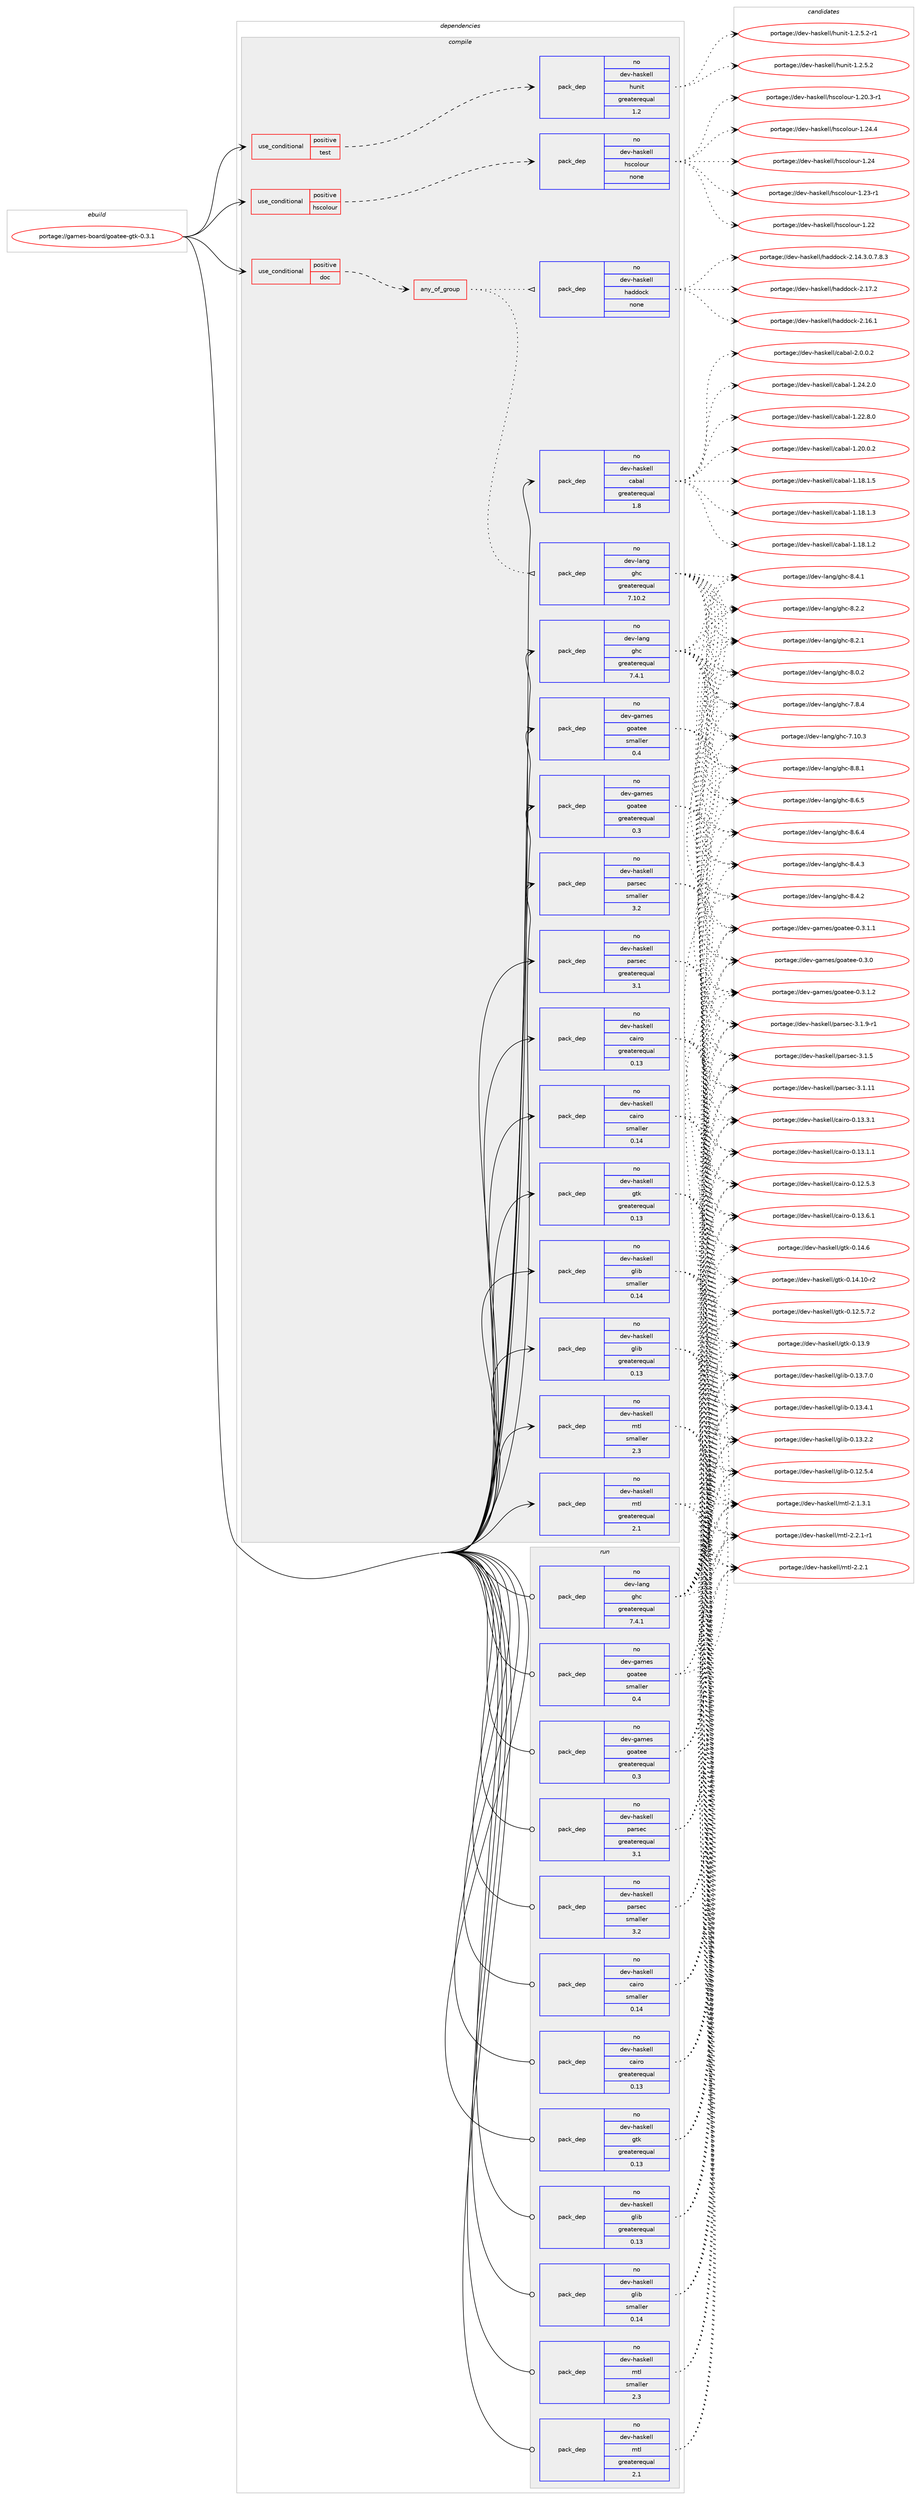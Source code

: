 digraph prolog {

# *************
# Graph options
# *************

newrank=true;
concentrate=true;
compound=true;
graph [rankdir=LR,fontname=Helvetica,fontsize=10,ranksep=1.5];#, ranksep=2.5, nodesep=0.2];
edge  [arrowhead=vee];
node  [fontname=Helvetica,fontsize=10];

# **********
# The ebuild
# **********

subgraph cluster_leftcol {
color=gray;
label=<<i>ebuild</i>>;
id [label="portage://games-board/goatee-gtk-0.3.1", color=red, width=4, href="../games-board/goatee-gtk-0.3.1.svg"];
}

# ****************
# The dependencies
# ****************

subgraph cluster_midcol {
color=gray;
label=<<i>dependencies</i>>;
subgraph cluster_compile {
fillcolor="#eeeeee";
style=filled;
label=<<i>compile</i>>;
subgraph cond60181 {
dependency289359 [label=<<TABLE BORDER="0" CELLBORDER="1" CELLSPACING="0" CELLPADDING="4"><TR><TD ROWSPAN="3" CELLPADDING="10">use_conditional</TD></TR><TR><TD>positive</TD></TR><TR><TD>doc</TD></TR></TABLE>>, shape=none, color=red];
subgraph any4280 {
dependency289360 [label=<<TABLE BORDER="0" CELLBORDER="1" CELLSPACING="0" CELLPADDING="4"><TR><TD CELLPADDING="10">any_of_group</TD></TR></TABLE>>, shape=none, color=red];subgraph pack224695 {
dependency289361 [label=<<TABLE BORDER="0" CELLBORDER="1" CELLSPACING="0" CELLPADDING="4" WIDTH="220"><TR><TD ROWSPAN="6" CELLPADDING="30">pack_dep</TD></TR><TR><TD WIDTH="110">no</TD></TR><TR><TD>dev-haskell</TD></TR><TR><TD>haddock</TD></TR><TR><TD>none</TD></TR><TR><TD></TD></TR></TABLE>>, shape=none, color=blue];
}
dependency289360:e -> dependency289361:w [weight=20,style="dotted",arrowhead="oinv"];
subgraph pack224696 {
dependency289362 [label=<<TABLE BORDER="0" CELLBORDER="1" CELLSPACING="0" CELLPADDING="4" WIDTH="220"><TR><TD ROWSPAN="6" CELLPADDING="30">pack_dep</TD></TR><TR><TD WIDTH="110">no</TD></TR><TR><TD>dev-lang</TD></TR><TR><TD>ghc</TD></TR><TR><TD>greaterequal</TD></TR><TR><TD>7.10.2</TD></TR></TABLE>>, shape=none, color=blue];
}
dependency289360:e -> dependency289362:w [weight=20,style="dotted",arrowhead="oinv"];
}
dependency289359:e -> dependency289360:w [weight=20,style="dashed",arrowhead="vee"];
}
id:e -> dependency289359:w [weight=20,style="solid",arrowhead="vee"];
subgraph cond60182 {
dependency289363 [label=<<TABLE BORDER="0" CELLBORDER="1" CELLSPACING="0" CELLPADDING="4"><TR><TD ROWSPAN="3" CELLPADDING="10">use_conditional</TD></TR><TR><TD>positive</TD></TR><TR><TD>hscolour</TD></TR></TABLE>>, shape=none, color=red];
subgraph pack224697 {
dependency289364 [label=<<TABLE BORDER="0" CELLBORDER="1" CELLSPACING="0" CELLPADDING="4" WIDTH="220"><TR><TD ROWSPAN="6" CELLPADDING="30">pack_dep</TD></TR><TR><TD WIDTH="110">no</TD></TR><TR><TD>dev-haskell</TD></TR><TR><TD>hscolour</TD></TR><TR><TD>none</TD></TR><TR><TD></TD></TR></TABLE>>, shape=none, color=blue];
}
dependency289363:e -> dependency289364:w [weight=20,style="dashed",arrowhead="vee"];
}
id:e -> dependency289363:w [weight=20,style="solid",arrowhead="vee"];
subgraph cond60183 {
dependency289365 [label=<<TABLE BORDER="0" CELLBORDER="1" CELLSPACING="0" CELLPADDING="4"><TR><TD ROWSPAN="3" CELLPADDING="10">use_conditional</TD></TR><TR><TD>positive</TD></TR><TR><TD>test</TD></TR></TABLE>>, shape=none, color=red];
subgraph pack224698 {
dependency289366 [label=<<TABLE BORDER="0" CELLBORDER="1" CELLSPACING="0" CELLPADDING="4" WIDTH="220"><TR><TD ROWSPAN="6" CELLPADDING="30">pack_dep</TD></TR><TR><TD WIDTH="110">no</TD></TR><TR><TD>dev-haskell</TD></TR><TR><TD>hunit</TD></TR><TR><TD>greaterequal</TD></TR><TR><TD>1.2</TD></TR></TABLE>>, shape=none, color=blue];
}
dependency289365:e -> dependency289366:w [weight=20,style="dashed",arrowhead="vee"];
}
id:e -> dependency289365:w [weight=20,style="solid",arrowhead="vee"];
subgraph pack224699 {
dependency289367 [label=<<TABLE BORDER="0" CELLBORDER="1" CELLSPACING="0" CELLPADDING="4" WIDTH="220"><TR><TD ROWSPAN="6" CELLPADDING="30">pack_dep</TD></TR><TR><TD WIDTH="110">no</TD></TR><TR><TD>dev-games</TD></TR><TR><TD>goatee</TD></TR><TR><TD>greaterequal</TD></TR><TR><TD>0.3</TD></TR></TABLE>>, shape=none, color=blue];
}
id:e -> dependency289367:w [weight=20,style="solid",arrowhead="vee"];
subgraph pack224700 {
dependency289368 [label=<<TABLE BORDER="0" CELLBORDER="1" CELLSPACING="0" CELLPADDING="4" WIDTH="220"><TR><TD ROWSPAN="6" CELLPADDING="30">pack_dep</TD></TR><TR><TD WIDTH="110">no</TD></TR><TR><TD>dev-games</TD></TR><TR><TD>goatee</TD></TR><TR><TD>smaller</TD></TR><TR><TD>0.4</TD></TR></TABLE>>, shape=none, color=blue];
}
id:e -> dependency289368:w [weight=20,style="solid",arrowhead="vee"];
subgraph pack224701 {
dependency289369 [label=<<TABLE BORDER="0" CELLBORDER="1" CELLSPACING="0" CELLPADDING="4" WIDTH="220"><TR><TD ROWSPAN="6" CELLPADDING="30">pack_dep</TD></TR><TR><TD WIDTH="110">no</TD></TR><TR><TD>dev-haskell</TD></TR><TR><TD>cabal</TD></TR><TR><TD>greaterequal</TD></TR><TR><TD>1.8</TD></TR></TABLE>>, shape=none, color=blue];
}
id:e -> dependency289369:w [weight=20,style="solid",arrowhead="vee"];
subgraph pack224702 {
dependency289370 [label=<<TABLE BORDER="0" CELLBORDER="1" CELLSPACING="0" CELLPADDING="4" WIDTH="220"><TR><TD ROWSPAN="6" CELLPADDING="30">pack_dep</TD></TR><TR><TD WIDTH="110">no</TD></TR><TR><TD>dev-haskell</TD></TR><TR><TD>cairo</TD></TR><TR><TD>greaterequal</TD></TR><TR><TD>0.13</TD></TR></TABLE>>, shape=none, color=blue];
}
id:e -> dependency289370:w [weight=20,style="solid",arrowhead="vee"];
subgraph pack224703 {
dependency289371 [label=<<TABLE BORDER="0" CELLBORDER="1" CELLSPACING="0" CELLPADDING="4" WIDTH="220"><TR><TD ROWSPAN="6" CELLPADDING="30">pack_dep</TD></TR><TR><TD WIDTH="110">no</TD></TR><TR><TD>dev-haskell</TD></TR><TR><TD>cairo</TD></TR><TR><TD>smaller</TD></TR><TR><TD>0.14</TD></TR></TABLE>>, shape=none, color=blue];
}
id:e -> dependency289371:w [weight=20,style="solid",arrowhead="vee"];
subgraph pack224704 {
dependency289372 [label=<<TABLE BORDER="0" CELLBORDER="1" CELLSPACING="0" CELLPADDING="4" WIDTH="220"><TR><TD ROWSPAN="6" CELLPADDING="30">pack_dep</TD></TR><TR><TD WIDTH="110">no</TD></TR><TR><TD>dev-haskell</TD></TR><TR><TD>glib</TD></TR><TR><TD>greaterequal</TD></TR><TR><TD>0.13</TD></TR></TABLE>>, shape=none, color=blue];
}
id:e -> dependency289372:w [weight=20,style="solid",arrowhead="vee"];
subgraph pack224705 {
dependency289373 [label=<<TABLE BORDER="0" CELLBORDER="1" CELLSPACING="0" CELLPADDING="4" WIDTH="220"><TR><TD ROWSPAN="6" CELLPADDING="30">pack_dep</TD></TR><TR><TD WIDTH="110">no</TD></TR><TR><TD>dev-haskell</TD></TR><TR><TD>glib</TD></TR><TR><TD>smaller</TD></TR><TR><TD>0.14</TD></TR></TABLE>>, shape=none, color=blue];
}
id:e -> dependency289373:w [weight=20,style="solid",arrowhead="vee"];
subgraph pack224706 {
dependency289374 [label=<<TABLE BORDER="0" CELLBORDER="1" CELLSPACING="0" CELLPADDING="4" WIDTH="220"><TR><TD ROWSPAN="6" CELLPADDING="30">pack_dep</TD></TR><TR><TD WIDTH="110">no</TD></TR><TR><TD>dev-haskell</TD></TR><TR><TD>gtk</TD></TR><TR><TD>greaterequal</TD></TR><TR><TD>0.13</TD></TR></TABLE>>, shape=none, color=blue];
}
id:e -> dependency289374:w [weight=20,style="solid",arrowhead="vee"];
subgraph pack224707 {
dependency289375 [label=<<TABLE BORDER="0" CELLBORDER="1" CELLSPACING="0" CELLPADDING="4" WIDTH="220"><TR><TD ROWSPAN="6" CELLPADDING="30">pack_dep</TD></TR><TR><TD WIDTH="110">no</TD></TR><TR><TD>dev-haskell</TD></TR><TR><TD>mtl</TD></TR><TR><TD>greaterequal</TD></TR><TR><TD>2.1</TD></TR></TABLE>>, shape=none, color=blue];
}
id:e -> dependency289375:w [weight=20,style="solid",arrowhead="vee"];
subgraph pack224708 {
dependency289376 [label=<<TABLE BORDER="0" CELLBORDER="1" CELLSPACING="0" CELLPADDING="4" WIDTH="220"><TR><TD ROWSPAN="6" CELLPADDING="30">pack_dep</TD></TR><TR><TD WIDTH="110">no</TD></TR><TR><TD>dev-haskell</TD></TR><TR><TD>mtl</TD></TR><TR><TD>smaller</TD></TR><TR><TD>2.3</TD></TR></TABLE>>, shape=none, color=blue];
}
id:e -> dependency289376:w [weight=20,style="solid",arrowhead="vee"];
subgraph pack224709 {
dependency289377 [label=<<TABLE BORDER="0" CELLBORDER="1" CELLSPACING="0" CELLPADDING="4" WIDTH="220"><TR><TD ROWSPAN="6" CELLPADDING="30">pack_dep</TD></TR><TR><TD WIDTH="110">no</TD></TR><TR><TD>dev-haskell</TD></TR><TR><TD>parsec</TD></TR><TR><TD>greaterequal</TD></TR><TR><TD>3.1</TD></TR></TABLE>>, shape=none, color=blue];
}
id:e -> dependency289377:w [weight=20,style="solid",arrowhead="vee"];
subgraph pack224710 {
dependency289378 [label=<<TABLE BORDER="0" CELLBORDER="1" CELLSPACING="0" CELLPADDING="4" WIDTH="220"><TR><TD ROWSPAN="6" CELLPADDING="30">pack_dep</TD></TR><TR><TD WIDTH="110">no</TD></TR><TR><TD>dev-haskell</TD></TR><TR><TD>parsec</TD></TR><TR><TD>smaller</TD></TR><TR><TD>3.2</TD></TR></TABLE>>, shape=none, color=blue];
}
id:e -> dependency289378:w [weight=20,style="solid",arrowhead="vee"];
subgraph pack224711 {
dependency289379 [label=<<TABLE BORDER="0" CELLBORDER="1" CELLSPACING="0" CELLPADDING="4" WIDTH="220"><TR><TD ROWSPAN="6" CELLPADDING="30">pack_dep</TD></TR><TR><TD WIDTH="110">no</TD></TR><TR><TD>dev-lang</TD></TR><TR><TD>ghc</TD></TR><TR><TD>greaterequal</TD></TR><TR><TD>7.4.1</TD></TR></TABLE>>, shape=none, color=blue];
}
id:e -> dependency289379:w [weight=20,style="solid",arrowhead="vee"];
}
subgraph cluster_compileandrun {
fillcolor="#eeeeee";
style=filled;
label=<<i>compile and run</i>>;
}
subgraph cluster_run {
fillcolor="#eeeeee";
style=filled;
label=<<i>run</i>>;
subgraph pack224712 {
dependency289380 [label=<<TABLE BORDER="0" CELLBORDER="1" CELLSPACING="0" CELLPADDING="4" WIDTH="220"><TR><TD ROWSPAN="6" CELLPADDING="30">pack_dep</TD></TR><TR><TD WIDTH="110">no</TD></TR><TR><TD>dev-games</TD></TR><TR><TD>goatee</TD></TR><TR><TD>greaterequal</TD></TR><TR><TD>0.3</TD></TR></TABLE>>, shape=none, color=blue];
}
id:e -> dependency289380:w [weight=20,style="solid",arrowhead="odot"];
subgraph pack224713 {
dependency289381 [label=<<TABLE BORDER="0" CELLBORDER="1" CELLSPACING="0" CELLPADDING="4" WIDTH="220"><TR><TD ROWSPAN="6" CELLPADDING="30">pack_dep</TD></TR><TR><TD WIDTH="110">no</TD></TR><TR><TD>dev-games</TD></TR><TR><TD>goatee</TD></TR><TR><TD>smaller</TD></TR><TR><TD>0.4</TD></TR></TABLE>>, shape=none, color=blue];
}
id:e -> dependency289381:w [weight=20,style="solid",arrowhead="odot"];
subgraph pack224714 {
dependency289382 [label=<<TABLE BORDER="0" CELLBORDER="1" CELLSPACING="0" CELLPADDING="4" WIDTH="220"><TR><TD ROWSPAN="6" CELLPADDING="30">pack_dep</TD></TR><TR><TD WIDTH="110">no</TD></TR><TR><TD>dev-haskell</TD></TR><TR><TD>cairo</TD></TR><TR><TD>greaterequal</TD></TR><TR><TD>0.13</TD></TR></TABLE>>, shape=none, color=blue];
}
id:e -> dependency289382:w [weight=20,style="solid",arrowhead="odot"];
subgraph pack224715 {
dependency289383 [label=<<TABLE BORDER="0" CELLBORDER="1" CELLSPACING="0" CELLPADDING="4" WIDTH="220"><TR><TD ROWSPAN="6" CELLPADDING="30">pack_dep</TD></TR><TR><TD WIDTH="110">no</TD></TR><TR><TD>dev-haskell</TD></TR><TR><TD>cairo</TD></TR><TR><TD>smaller</TD></TR><TR><TD>0.14</TD></TR></TABLE>>, shape=none, color=blue];
}
id:e -> dependency289383:w [weight=20,style="solid",arrowhead="odot"];
subgraph pack224716 {
dependency289384 [label=<<TABLE BORDER="0" CELLBORDER="1" CELLSPACING="0" CELLPADDING="4" WIDTH="220"><TR><TD ROWSPAN="6" CELLPADDING="30">pack_dep</TD></TR><TR><TD WIDTH="110">no</TD></TR><TR><TD>dev-haskell</TD></TR><TR><TD>glib</TD></TR><TR><TD>greaterequal</TD></TR><TR><TD>0.13</TD></TR></TABLE>>, shape=none, color=blue];
}
id:e -> dependency289384:w [weight=20,style="solid",arrowhead="odot"];
subgraph pack224717 {
dependency289385 [label=<<TABLE BORDER="0" CELLBORDER="1" CELLSPACING="0" CELLPADDING="4" WIDTH="220"><TR><TD ROWSPAN="6" CELLPADDING="30">pack_dep</TD></TR><TR><TD WIDTH="110">no</TD></TR><TR><TD>dev-haskell</TD></TR><TR><TD>glib</TD></TR><TR><TD>smaller</TD></TR><TR><TD>0.14</TD></TR></TABLE>>, shape=none, color=blue];
}
id:e -> dependency289385:w [weight=20,style="solid",arrowhead="odot"];
subgraph pack224718 {
dependency289386 [label=<<TABLE BORDER="0" CELLBORDER="1" CELLSPACING="0" CELLPADDING="4" WIDTH="220"><TR><TD ROWSPAN="6" CELLPADDING="30">pack_dep</TD></TR><TR><TD WIDTH="110">no</TD></TR><TR><TD>dev-haskell</TD></TR><TR><TD>gtk</TD></TR><TR><TD>greaterequal</TD></TR><TR><TD>0.13</TD></TR></TABLE>>, shape=none, color=blue];
}
id:e -> dependency289386:w [weight=20,style="solid",arrowhead="odot"];
subgraph pack224719 {
dependency289387 [label=<<TABLE BORDER="0" CELLBORDER="1" CELLSPACING="0" CELLPADDING="4" WIDTH="220"><TR><TD ROWSPAN="6" CELLPADDING="30">pack_dep</TD></TR><TR><TD WIDTH="110">no</TD></TR><TR><TD>dev-haskell</TD></TR><TR><TD>mtl</TD></TR><TR><TD>greaterequal</TD></TR><TR><TD>2.1</TD></TR></TABLE>>, shape=none, color=blue];
}
id:e -> dependency289387:w [weight=20,style="solid",arrowhead="odot"];
subgraph pack224720 {
dependency289388 [label=<<TABLE BORDER="0" CELLBORDER="1" CELLSPACING="0" CELLPADDING="4" WIDTH="220"><TR><TD ROWSPAN="6" CELLPADDING="30">pack_dep</TD></TR><TR><TD WIDTH="110">no</TD></TR><TR><TD>dev-haskell</TD></TR><TR><TD>mtl</TD></TR><TR><TD>smaller</TD></TR><TR><TD>2.3</TD></TR></TABLE>>, shape=none, color=blue];
}
id:e -> dependency289388:w [weight=20,style="solid",arrowhead="odot"];
subgraph pack224721 {
dependency289389 [label=<<TABLE BORDER="0" CELLBORDER="1" CELLSPACING="0" CELLPADDING="4" WIDTH="220"><TR><TD ROWSPAN="6" CELLPADDING="30">pack_dep</TD></TR><TR><TD WIDTH="110">no</TD></TR><TR><TD>dev-haskell</TD></TR><TR><TD>parsec</TD></TR><TR><TD>greaterequal</TD></TR><TR><TD>3.1</TD></TR></TABLE>>, shape=none, color=blue];
}
id:e -> dependency289389:w [weight=20,style="solid",arrowhead="odot"];
subgraph pack224722 {
dependency289390 [label=<<TABLE BORDER="0" CELLBORDER="1" CELLSPACING="0" CELLPADDING="4" WIDTH="220"><TR><TD ROWSPAN="6" CELLPADDING="30">pack_dep</TD></TR><TR><TD WIDTH="110">no</TD></TR><TR><TD>dev-haskell</TD></TR><TR><TD>parsec</TD></TR><TR><TD>smaller</TD></TR><TR><TD>3.2</TD></TR></TABLE>>, shape=none, color=blue];
}
id:e -> dependency289390:w [weight=20,style="solid",arrowhead="odot"];
subgraph pack224723 {
dependency289391 [label=<<TABLE BORDER="0" CELLBORDER="1" CELLSPACING="0" CELLPADDING="4" WIDTH="220"><TR><TD ROWSPAN="6" CELLPADDING="30">pack_dep</TD></TR><TR><TD WIDTH="110">no</TD></TR><TR><TD>dev-lang</TD></TR><TR><TD>ghc</TD></TR><TR><TD>greaterequal</TD></TR><TR><TD>7.4.1</TD></TR></TABLE>>, shape=none, color=blue];
}
id:e -> dependency289391:w [weight=20,style="solid",arrowhead="odot"];
}
}

# **************
# The candidates
# **************

subgraph cluster_choices {
rank=same;
color=gray;
label=<<i>candidates</i>>;

subgraph choice224695 {
color=black;
nodesep=1;
choice100101118451049711510710110810847104971001001119910745504649554650 [label="portage://dev-haskell/haddock-2.17.2", color=red, width=4,href="../dev-haskell/haddock-2.17.2.svg"];
choice100101118451049711510710110810847104971001001119910745504649544649 [label="portage://dev-haskell/haddock-2.16.1", color=red, width=4,href="../dev-haskell/haddock-2.16.1.svg"];
choice1001011184510497115107101108108471049710010011199107455046495246514648465546564651 [label="portage://dev-haskell/haddock-2.14.3.0.7.8.3", color=red, width=4,href="../dev-haskell/haddock-2.14.3.0.7.8.3.svg"];
dependency289361:e -> choice100101118451049711510710110810847104971001001119910745504649554650:w [style=dotted,weight="100"];
dependency289361:e -> choice100101118451049711510710110810847104971001001119910745504649544649:w [style=dotted,weight="100"];
dependency289361:e -> choice1001011184510497115107101108108471049710010011199107455046495246514648465546564651:w [style=dotted,weight="100"];
}
subgraph choice224696 {
color=black;
nodesep=1;
choice10010111845108971101034710310499455646564649 [label="portage://dev-lang/ghc-8.8.1", color=red, width=4,href="../dev-lang/ghc-8.8.1.svg"];
choice10010111845108971101034710310499455646544653 [label="portage://dev-lang/ghc-8.6.5", color=red, width=4,href="../dev-lang/ghc-8.6.5.svg"];
choice10010111845108971101034710310499455646544652 [label="portage://dev-lang/ghc-8.6.4", color=red, width=4,href="../dev-lang/ghc-8.6.4.svg"];
choice10010111845108971101034710310499455646524651 [label="portage://dev-lang/ghc-8.4.3", color=red, width=4,href="../dev-lang/ghc-8.4.3.svg"];
choice10010111845108971101034710310499455646524650 [label="portage://dev-lang/ghc-8.4.2", color=red, width=4,href="../dev-lang/ghc-8.4.2.svg"];
choice10010111845108971101034710310499455646524649 [label="portage://dev-lang/ghc-8.4.1", color=red, width=4,href="../dev-lang/ghc-8.4.1.svg"];
choice10010111845108971101034710310499455646504650 [label="portage://dev-lang/ghc-8.2.2", color=red, width=4,href="../dev-lang/ghc-8.2.2.svg"];
choice10010111845108971101034710310499455646504649 [label="portage://dev-lang/ghc-8.2.1", color=red, width=4,href="../dev-lang/ghc-8.2.1.svg"];
choice10010111845108971101034710310499455646484650 [label="portage://dev-lang/ghc-8.0.2", color=red, width=4,href="../dev-lang/ghc-8.0.2.svg"];
choice10010111845108971101034710310499455546564652 [label="portage://dev-lang/ghc-7.8.4", color=red, width=4,href="../dev-lang/ghc-7.8.4.svg"];
choice1001011184510897110103471031049945554649484651 [label="portage://dev-lang/ghc-7.10.3", color=red, width=4,href="../dev-lang/ghc-7.10.3.svg"];
dependency289362:e -> choice10010111845108971101034710310499455646564649:w [style=dotted,weight="100"];
dependency289362:e -> choice10010111845108971101034710310499455646544653:w [style=dotted,weight="100"];
dependency289362:e -> choice10010111845108971101034710310499455646544652:w [style=dotted,weight="100"];
dependency289362:e -> choice10010111845108971101034710310499455646524651:w [style=dotted,weight="100"];
dependency289362:e -> choice10010111845108971101034710310499455646524650:w [style=dotted,weight="100"];
dependency289362:e -> choice10010111845108971101034710310499455646524649:w [style=dotted,weight="100"];
dependency289362:e -> choice10010111845108971101034710310499455646504650:w [style=dotted,weight="100"];
dependency289362:e -> choice10010111845108971101034710310499455646504649:w [style=dotted,weight="100"];
dependency289362:e -> choice10010111845108971101034710310499455646484650:w [style=dotted,weight="100"];
dependency289362:e -> choice10010111845108971101034710310499455546564652:w [style=dotted,weight="100"];
dependency289362:e -> choice1001011184510897110103471031049945554649484651:w [style=dotted,weight="100"];
}
subgraph choice224697 {
color=black;
nodesep=1;
choice1001011184510497115107101108108471041159911110811111711445494650524652 [label="portage://dev-haskell/hscolour-1.24.4", color=red, width=4,href="../dev-haskell/hscolour-1.24.4.svg"];
choice100101118451049711510710110810847104115991111081111171144549465052 [label="portage://dev-haskell/hscolour-1.24", color=red, width=4,href="../dev-haskell/hscolour-1.24.svg"];
choice1001011184510497115107101108108471041159911110811111711445494650514511449 [label="portage://dev-haskell/hscolour-1.23-r1", color=red, width=4,href="../dev-haskell/hscolour-1.23-r1.svg"];
choice100101118451049711510710110810847104115991111081111171144549465050 [label="portage://dev-haskell/hscolour-1.22", color=red, width=4,href="../dev-haskell/hscolour-1.22.svg"];
choice10010111845104971151071011081084710411599111108111117114454946504846514511449 [label="portage://dev-haskell/hscolour-1.20.3-r1", color=red, width=4,href="../dev-haskell/hscolour-1.20.3-r1.svg"];
dependency289364:e -> choice1001011184510497115107101108108471041159911110811111711445494650524652:w [style=dotted,weight="100"];
dependency289364:e -> choice100101118451049711510710110810847104115991111081111171144549465052:w [style=dotted,weight="100"];
dependency289364:e -> choice1001011184510497115107101108108471041159911110811111711445494650514511449:w [style=dotted,weight="100"];
dependency289364:e -> choice100101118451049711510710110810847104115991111081111171144549465050:w [style=dotted,weight="100"];
dependency289364:e -> choice10010111845104971151071011081084710411599111108111117114454946504846514511449:w [style=dotted,weight="100"];
}
subgraph choice224698 {
color=black;
nodesep=1;
choice10010111845104971151071011081084710411711010511645494650465346504511449 [label="portage://dev-haskell/hunit-1.2.5.2-r1", color=red, width=4,href="../dev-haskell/hunit-1.2.5.2-r1.svg"];
choice1001011184510497115107101108108471041171101051164549465046534650 [label="portage://dev-haskell/hunit-1.2.5.2", color=red, width=4,href="../dev-haskell/hunit-1.2.5.2.svg"];
dependency289366:e -> choice10010111845104971151071011081084710411711010511645494650465346504511449:w [style=dotted,weight="100"];
dependency289366:e -> choice1001011184510497115107101108108471041171101051164549465046534650:w [style=dotted,weight="100"];
}
subgraph choice224699 {
color=black;
nodesep=1;
choice100101118451039710910111547103111971161011014548465146494650 [label="portage://dev-games/goatee-0.3.1.2", color=red, width=4,href="../dev-games/goatee-0.3.1.2.svg"];
choice100101118451039710910111547103111971161011014548465146494649 [label="portage://dev-games/goatee-0.3.1.1", color=red, width=4,href="../dev-games/goatee-0.3.1.1.svg"];
choice10010111845103971091011154710311197116101101454846514648 [label="portage://dev-games/goatee-0.3.0", color=red, width=4,href="../dev-games/goatee-0.3.0.svg"];
dependency289367:e -> choice100101118451039710910111547103111971161011014548465146494650:w [style=dotted,weight="100"];
dependency289367:e -> choice100101118451039710910111547103111971161011014548465146494649:w [style=dotted,weight="100"];
dependency289367:e -> choice10010111845103971091011154710311197116101101454846514648:w [style=dotted,weight="100"];
}
subgraph choice224700 {
color=black;
nodesep=1;
choice100101118451039710910111547103111971161011014548465146494650 [label="portage://dev-games/goatee-0.3.1.2", color=red, width=4,href="../dev-games/goatee-0.3.1.2.svg"];
choice100101118451039710910111547103111971161011014548465146494649 [label="portage://dev-games/goatee-0.3.1.1", color=red, width=4,href="../dev-games/goatee-0.3.1.1.svg"];
choice10010111845103971091011154710311197116101101454846514648 [label="portage://dev-games/goatee-0.3.0", color=red, width=4,href="../dev-games/goatee-0.3.0.svg"];
dependency289368:e -> choice100101118451039710910111547103111971161011014548465146494650:w [style=dotted,weight="100"];
dependency289368:e -> choice100101118451039710910111547103111971161011014548465146494649:w [style=dotted,weight="100"];
dependency289368:e -> choice10010111845103971091011154710311197116101101454846514648:w [style=dotted,weight="100"];
}
subgraph choice224701 {
color=black;
nodesep=1;
choice100101118451049711510710110810847999798971084550464846484650 [label="portage://dev-haskell/cabal-2.0.0.2", color=red, width=4,href="../dev-haskell/cabal-2.0.0.2.svg"];
choice10010111845104971151071011081084799979897108454946505246504648 [label="portage://dev-haskell/cabal-1.24.2.0", color=red, width=4,href="../dev-haskell/cabal-1.24.2.0.svg"];
choice10010111845104971151071011081084799979897108454946505046564648 [label="portage://dev-haskell/cabal-1.22.8.0", color=red, width=4,href="../dev-haskell/cabal-1.22.8.0.svg"];
choice10010111845104971151071011081084799979897108454946504846484650 [label="portage://dev-haskell/cabal-1.20.0.2", color=red, width=4,href="../dev-haskell/cabal-1.20.0.2.svg"];
choice10010111845104971151071011081084799979897108454946495646494653 [label="portage://dev-haskell/cabal-1.18.1.5", color=red, width=4,href="../dev-haskell/cabal-1.18.1.5.svg"];
choice10010111845104971151071011081084799979897108454946495646494651 [label="portage://dev-haskell/cabal-1.18.1.3", color=red, width=4,href="../dev-haskell/cabal-1.18.1.3.svg"];
choice10010111845104971151071011081084799979897108454946495646494650 [label="portage://dev-haskell/cabal-1.18.1.2", color=red, width=4,href="../dev-haskell/cabal-1.18.1.2.svg"];
dependency289369:e -> choice100101118451049711510710110810847999798971084550464846484650:w [style=dotted,weight="100"];
dependency289369:e -> choice10010111845104971151071011081084799979897108454946505246504648:w [style=dotted,weight="100"];
dependency289369:e -> choice10010111845104971151071011081084799979897108454946505046564648:w [style=dotted,weight="100"];
dependency289369:e -> choice10010111845104971151071011081084799979897108454946504846484650:w [style=dotted,weight="100"];
dependency289369:e -> choice10010111845104971151071011081084799979897108454946495646494653:w [style=dotted,weight="100"];
dependency289369:e -> choice10010111845104971151071011081084799979897108454946495646494651:w [style=dotted,weight="100"];
dependency289369:e -> choice10010111845104971151071011081084799979897108454946495646494650:w [style=dotted,weight="100"];
}
subgraph choice224702 {
color=black;
nodesep=1;
choice1001011184510497115107101108108479997105114111454846495146544649 [label="portage://dev-haskell/cairo-0.13.6.1", color=red, width=4,href="../dev-haskell/cairo-0.13.6.1.svg"];
choice1001011184510497115107101108108479997105114111454846495146514649 [label="portage://dev-haskell/cairo-0.13.3.1", color=red, width=4,href="../dev-haskell/cairo-0.13.3.1.svg"];
choice1001011184510497115107101108108479997105114111454846495146494649 [label="portage://dev-haskell/cairo-0.13.1.1", color=red, width=4,href="../dev-haskell/cairo-0.13.1.1.svg"];
choice1001011184510497115107101108108479997105114111454846495046534651 [label="portage://dev-haskell/cairo-0.12.5.3", color=red, width=4,href="../dev-haskell/cairo-0.12.5.3.svg"];
dependency289370:e -> choice1001011184510497115107101108108479997105114111454846495146544649:w [style=dotted,weight="100"];
dependency289370:e -> choice1001011184510497115107101108108479997105114111454846495146514649:w [style=dotted,weight="100"];
dependency289370:e -> choice1001011184510497115107101108108479997105114111454846495146494649:w [style=dotted,weight="100"];
dependency289370:e -> choice1001011184510497115107101108108479997105114111454846495046534651:w [style=dotted,weight="100"];
}
subgraph choice224703 {
color=black;
nodesep=1;
choice1001011184510497115107101108108479997105114111454846495146544649 [label="portage://dev-haskell/cairo-0.13.6.1", color=red, width=4,href="../dev-haskell/cairo-0.13.6.1.svg"];
choice1001011184510497115107101108108479997105114111454846495146514649 [label="portage://dev-haskell/cairo-0.13.3.1", color=red, width=4,href="../dev-haskell/cairo-0.13.3.1.svg"];
choice1001011184510497115107101108108479997105114111454846495146494649 [label="portage://dev-haskell/cairo-0.13.1.1", color=red, width=4,href="../dev-haskell/cairo-0.13.1.1.svg"];
choice1001011184510497115107101108108479997105114111454846495046534651 [label="portage://dev-haskell/cairo-0.12.5.3", color=red, width=4,href="../dev-haskell/cairo-0.12.5.3.svg"];
dependency289371:e -> choice1001011184510497115107101108108479997105114111454846495146544649:w [style=dotted,weight="100"];
dependency289371:e -> choice1001011184510497115107101108108479997105114111454846495146514649:w [style=dotted,weight="100"];
dependency289371:e -> choice1001011184510497115107101108108479997105114111454846495146494649:w [style=dotted,weight="100"];
dependency289371:e -> choice1001011184510497115107101108108479997105114111454846495046534651:w [style=dotted,weight="100"];
}
subgraph choice224704 {
color=black;
nodesep=1;
choice10010111845104971151071011081084710310810598454846495146554648 [label="portage://dev-haskell/glib-0.13.7.0", color=red, width=4,href="../dev-haskell/glib-0.13.7.0.svg"];
choice10010111845104971151071011081084710310810598454846495146524649 [label="portage://dev-haskell/glib-0.13.4.1", color=red, width=4,href="../dev-haskell/glib-0.13.4.1.svg"];
choice10010111845104971151071011081084710310810598454846495146504650 [label="portage://dev-haskell/glib-0.13.2.2", color=red, width=4,href="../dev-haskell/glib-0.13.2.2.svg"];
choice10010111845104971151071011081084710310810598454846495046534652 [label="portage://dev-haskell/glib-0.12.5.4", color=red, width=4,href="../dev-haskell/glib-0.12.5.4.svg"];
dependency289372:e -> choice10010111845104971151071011081084710310810598454846495146554648:w [style=dotted,weight="100"];
dependency289372:e -> choice10010111845104971151071011081084710310810598454846495146524649:w [style=dotted,weight="100"];
dependency289372:e -> choice10010111845104971151071011081084710310810598454846495146504650:w [style=dotted,weight="100"];
dependency289372:e -> choice10010111845104971151071011081084710310810598454846495046534652:w [style=dotted,weight="100"];
}
subgraph choice224705 {
color=black;
nodesep=1;
choice10010111845104971151071011081084710310810598454846495146554648 [label="portage://dev-haskell/glib-0.13.7.0", color=red, width=4,href="../dev-haskell/glib-0.13.7.0.svg"];
choice10010111845104971151071011081084710310810598454846495146524649 [label="portage://dev-haskell/glib-0.13.4.1", color=red, width=4,href="../dev-haskell/glib-0.13.4.1.svg"];
choice10010111845104971151071011081084710310810598454846495146504650 [label="portage://dev-haskell/glib-0.13.2.2", color=red, width=4,href="../dev-haskell/glib-0.13.2.2.svg"];
choice10010111845104971151071011081084710310810598454846495046534652 [label="portage://dev-haskell/glib-0.12.5.4", color=red, width=4,href="../dev-haskell/glib-0.12.5.4.svg"];
dependency289373:e -> choice10010111845104971151071011081084710310810598454846495146554648:w [style=dotted,weight="100"];
dependency289373:e -> choice10010111845104971151071011081084710310810598454846495146524649:w [style=dotted,weight="100"];
dependency289373:e -> choice10010111845104971151071011081084710310810598454846495146504650:w [style=dotted,weight="100"];
dependency289373:e -> choice10010111845104971151071011081084710310810598454846495046534652:w [style=dotted,weight="100"];
}
subgraph choice224706 {
color=black;
nodesep=1;
choice10010111845104971151071011081084710311610745484649524654 [label="portage://dev-haskell/gtk-0.14.6", color=red, width=4,href="../dev-haskell/gtk-0.14.6.svg"];
choice10010111845104971151071011081084710311610745484649524649484511450 [label="portage://dev-haskell/gtk-0.14.10-r2", color=red, width=4,href="../dev-haskell/gtk-0.14.10-r2.svg"];
choice10010111845104971151071011081084710311610745484649514657 [label="portage://dev-haskell/gtk-0.13.9", color=red, width=4,href="../dev-haskell/gtk-0.13.9.svg"];
choice1001011184510497115107101108108471031161074548464950465346554650 [label="portage://dev-haskell/gtk-0.12.5.7.2", color=red, width=4,href="../dev-haskell/gtk-0.12.5.7.2.svg"];
dependency289374:e -> choice10010111845104971151071011081084710311610745484649524654:w [style=dotted,weight="100"];
dependency289374:e -> choice10010111845104971151071011081084710311610745484649524649484511450:w [style=dotted,weight="100"];
dependency289374:e -> choice10010111845104971151071011081084710311610745484649514657:w [style=dotted,weight="100"];
dependency289374:e -> choice1001011184510497115107101108108471031161074548464950465346554650:w [style=dotted,weight="100"];
}
subgraph choice224707 {
color=black;
nodesep=1;
choice1001011184510497115107101108108471091161084550465046494511449 [label="portage://dev-haskell/mtl-2.2.1-r1", color=red, width=4,href="../dev-haskell/mtl-2.2.1-r1.svg"];
choice100101118451049711510710110810847109116108455046504649 [label="portage://dev-haskell/mtl-2.2.1", color=red, width=4,href="../dev-haskell/mtl-2.2.1.svg"];
choice1001011184510497115107101108108471091161084550464946514649 [label="portage://dev-haskell/mtl-2.1.3.1", color=red, width=4,href="../dev-haskell/mtl-2.1.3.1.svg"];
dependency289375:e -> choice1001011184510497115107101108108471091161084550465046494511449:w [style=dotted,weight="100"];
dependency289375:e -> choice100101118451049711510710110810847109116108455046504649:w [style=dotted,weight="100"];
dependency289375:e -> choice1001011184510497115107101108108471091161084550464946514649:w [style=dotted,weight="100"];
}
subgraph choice224708 {
color=black;
nodesep=1;
choice1001011184510497115107101108108471091161084550465046494511449 [label="portage://dev-haskell/mtl-2.2.1-r1", color=red, width=4,href="../dev-haskell/mtl-2.2.1-r1.svg"];
choice100101118451049711510710110810847109116108455046504649 [label="portage://dev-haskell/mtl-2.2.1", color=red, width=4,href="../dev-haskell/mtl-2.2.1.svg"];
choice1001011184510497115107101108108471091161084550464946514649 [label="portage://dev-haskell/mtl-2.1.3.1", color=red, width=4,href="../dev-haskell/mtl-2.1.3.1.svg"];
dependency289376:e -> choice1001011184510497115107101108108471091161084550465046494511449:w [style=dotted,weight="100"];
dependency289376:e -> choice100101118451049711510710110810847109116108455046504649:w [style=dotted,weight="100"];
dependency289376:e -> choice1001011184510497115107101108108471091161084550464946514649:w [style=dotted,weight="100"];
}
subgraph choice224709 {
color=black;
nodesep=1;
choice10010111845104971151071011081084711297114115101994551464946574511449 [label="portage://dev-haskell/parsec-3.1.9-r1", color=red, width=4,href="../dev-haskell/parsec-3.1.9-r1.svg"];
choice1001011184510497115107101108108471129711411510199455146494653 [label="portage://dev-haskell/parsec-3.1.5", color=red, width=4,href="../dev-haskell/parsec-3.1.5.svg"];
choice100101118451049711510710110810847112971141151019945514649464949 [label="portage://dev-haskell/parsec-3.1.11", color=red, width=4,href="../dev-haskell/parsec-3.1.11.svg"];
dependency289377:e -> choice10010111845104971151071011081084711297114115101994551464946574511449:w [style=dotted,weight="100"];
dependency289377:e -> choice1001011184510497115107101108108471129711411510199455146494653:w [style=dotted,weight="100"];
dependency289377:e -> choice100101118451049711510710110810847112971141151019945514649464949:w [style=dotted,weight="100"];
}
subgraph choice224710 {
color=black;
nodesep=1;
choice10010111845104971151071011081084711297114115101994551464946574511449 [label="portage://dev-haskell/parsec-3.1.9-r1", color=red, width=4,href="../dev-haskell/parsec-3.1.9-r1.svg"];
choice1001011184510497115107101108108471129711411510199455146494653 [label="portage://dev-haskell/parsec-3.1.5", color=red, width=4,href="../dev-haskell/parsec-3.1.5.svg"];
choice100101118451049711510710110810847112971141151019945514649464949 [label="portage://dev-haskell/parsec-3.1.11", color=red, width=4,href="../dev-haskell/parsec-3.1.11.svg"];
dependency289378:e -> choice10010111845104971151071011081084711297114115101994551464946574511449:w [style=dotted,weight="100"];
dependency289378:e -> choice1001011184510497115107101108108471129711411510199455146494653:w [style=dotted,weight="100"];
dependency289378:e -> choice100101118451049711510710110810847112971141151019945514649464949:w [style=dotted,weight="100"];
}
subgraph choice224711 {
color=black;
nodesep=1;
choice10010111845108971101034710310499455646564649 [label="portage://dev-lang/ghc-8.8.1", color=red, width=4,href="../dev-lang/ghc-8.8.1.svg"];
choice10010111845108971101034710310499455646544653 [label="portage://dev-lang/ghc-8.6.5", color=red, width=4,href="../dev-lang/ghc-8.6.5.svg"];
choice10010111845108971101034710310499455646544652 [label="portage://dev-lang/ghc-8.6.4", color=red, width=4,href="../dev-lang/ghc-8.6.4.svg"];
choice10010111845108971101034710310499455646524651 [label="portage://dev-lang/ghc-8.4.3", color=red, width=4,href="../dev-lang/ghc-8.4.3.svg"];
choice10010111845108971101034710310499455646524650 [label="portage://dev-lang/ghc-8.4.2", color=red, width=4,href="../dev-lang/ghc-8.4.2.svg"];
choice10010111845108971101034710310499455646524649 [label="portage://dev-lang/ghc-8.4.1", color=red, width=4,href="../dev-lang/ghc-8.4.1.svg"];
choice10010111845108971101034710310499455646504650 [label="portage://dev-lang/ghc-8.2.2", color=red, width=4,href="../dev-lang/ghc-8.2.2.svg"];
choice10010111845108971101034710310499455646504649 [label="portage://dev-lang/ghc-8.2.1", color=red, width=4,href="../dev-lang/ghc-8.2.1.svg"];
choice10010111845108971101034710310499455646484650 [label="portage://dev-lang/ghc-8.0.2", color=red, width=4,href="../dev-lang/ghc-8.0.2.svg"];
choice10010111845108971101034710310499455546564652 [label="portage://dev-lang/ghc-7.8.4", color=red, width=4,href="../dev-lang/ghc-7.8.4.svg"];
choice1001011184510897110103471031049945554649484651 [label="portage://dev-lang/ghc-7.10.3", color=red, width=4,href="../dev-lang/ghc-7.10.3.svg"];
dependency289379:e -> choice10010111845108971101034710310499455646564649:w [style=dotted,weight="100"];
dependency289379:e -> choice10010111845108971101034710310499455646544653:w [style=dotted,weight="100"];
dependency289379:e -> choice10010111845108971101034710310499455646544652:w [style=dotted,weight="100"];
dependency289379:e -> choice10010111845108971101034710310499455646524651:w [style=dotted,weight="100"];
dependency289379:e -> choice10010111845108971101034710310499455646524650:w [style=dotted,weight="100"];
dependency289379:e -> choice10010111845108971101034710310499455646524649:w [style=dotted,weight="100"];
dependency289379:e -> choice10010111845108971101034710310499455646504650:w [style=dotted,weight="100"];
dependency289379:e -> choice10010111845108971101034710310499455646504649:w [style=dotted,weight="100"];
dependency289379:e -> choice10010111845108971101034710310499455646484650:w [style=dotted,weight="100"];
dependency289379:e -> choice10010111845108971101034710310499455546564652:w [style=dotted,weight="100"];
dependency289379:e -> choice1001011184510897110103471031049945554649484651:w [style=dotted,weight="100"];
}
subgraph choice224712 {
color=black;
nodesep=1;
choice100101118451039710910111547103111971161011014548465146494650 [label="portage://dev-games/goatee-0.3.1.2", color=red, width=4,href="../dev-games/goatee-0.3.1.2.svg"];
choice100101118451039710910111547103111971161011014548465146494649 [label="portage://dev-games/goatee-0.3.1.1", color=red, width=4,href="../dev-games/goatee-0.3.1.1.svg"];
choice10010111845103971091011154710311197116101101454846514648 [label="portage://dev-games/goatee-0.3.0", color=red, width=4,href="../dev-games/goatee-0.3.0.svg"];
dependency289380:e -> choice100101118451039710910111547103111971161011014548465146494650:w [style=dotted,weight="100"];
dependency289380:e -> choice100101118451039710910111547103111971161011014548465146494649:w [style=dotted,weight="100"];
dependency289380:e -> choice10010111845103971091011154710311197116101101454846514648:w [style=dotted,weight="100"];
}
subgraph choice224713 {
color=black;
nodesep=1;
choice100101118451039710910111547103111971161011014548465146494650 [label="portage://dev-games/goatee-0.3.1.2", color=red, width=4,href="../dev-games/goatee-0.3.1.2.svg"];
choice100101118451039710910111547103111971161011014548465146494649 [label="portage://dev-games/goatee-0.3.1.1", color=red, width=4,href="../dev-games/goatee-0.3.1.1.svg"];
choice10010111845103971091011154710311197116101101454846514648 [label="portage://dev-games/goatee-0.3.0", color=red, width=4,href="../dev-games/goatee-0.3.0.svg"];
dependency289381:e -> choice100101118451039710910111547103111971161011014548465146494650:w [style=dotted,weight="100"];
dependency289381:e -> choice100101118451039710910111547103111971161011014548465146494649:w [style=dotted,weight="100"];
dependency289381:e -> choice10010111845103971091011154710311197116101101454846514648:w [style=dotted,weight="100"];
}
subgraph choice224714 {
color=black;
nodesep=1;
choice1001011184510497115107101108108479997105114111454846495146544649 [label="portage://dev-haskell/cairo-0.13.6.1", color=red, width=4,href="../dev-haskell/cairo-0.13.6.1.svg"];
choice1001011184510497115107101108108479997105114111454846495146514649 [label="portage://dev-haskell/cairo-0.13.3.1", color=red, width=4,href="../dev-haskell/cairo-0.13.3.1.svg"];
choice1001011184510497115107101108108479997105114111454846495146494649 [label="portage://dev-haskell/cairo-0.13.1.1", color=red, width=4,href="../dev-haskell/cairo-0.13.1.1.svg"];
choice1001011184510497115107101108108479997105114111454846495046534651 [label="portage://dev-haskell/cairo-0.12.5.3", color=red, width=4,href="../dev-haskell/cairo-0.12.5.3.svg"];
dependency289382:e -> choice1001011184510497115107101108108479997105114111454846495146544649:w [style=dotted,weight="100"];
dependency289382:e -> choice1001011184510497115107101108108479997105114111454846495146514649:w [style=dotted,weight="100"];
dependency289382:e -> choice1001011184510497115107101108108479997105114111454846495146494649:w [style=dotted,weight="100"];
dependency289382:e -> choice1001011184510497115107101108108479997105114111454846495046534651:w [style=dotted,weight="100"];
}
subgraph choice224715 {
color=black;
nodesep=1;
choice1001011184510497115107101108108479997105114111454846495146544649 [label="portage://dev-haskell/cairo-0.13.6.1", color=red, width=4,href="../dev-haskell/cairo-0.13.6.1.svg"];
choice1001011184510497115107101108108479997105114111454846495146514649 [label="portage://dev-haskell/cairo-0.13.3.1", color=red, width=4,href="../dev-haskell/cairo-0.13.3.1.svg"];
choice1001011184510497115107101108108479997105114111454846495146494649 [label="portage://dev-haskell/cairo-0.13.1.1", color=red, width=4,href="../dev-haskell/cairo-0.13.1.1.svg"];
choice1001011184510497115107101108108479997105114111454846495046534651 [label="portage://dev-haskell/cairo-0.12.5.3", color=red, width=4,href="../dev-haskell/cairo-0.12.5.3.svg"];
dependency289383:e -> choice1001011184510497115107101108108479997105114111454846495146544649:w [style=dotted,weight="100"];
dependency289383:e -> choice1001011184510497115107101108108479997105114111454846495146514649:w [style=dotted,weight="100"];
dependency289383:e -> choice1001011184510497115107101108108479997105114111454846495146494649:w [style=dotted,weight="100"];
dependency289383:e -> choice1001011184510497115107101108108479997105114111454846495046534651:w [style=dotted,weight="100"];
}
subgraph choice224716 {
color=black;
nodesep=1;
choice10010111845104971151071011081084710310810598454846495146554648 [label="portage://dev-haskell/glib-0.13.7.0", color=red, width=4,href="../dev-haskell/glib-0.13.7.0.svg"];
choice10010111845104971151071011081084710310810598454846495146524649 [label="portage://dev-haskell/glib-0.13.4.1", color=red, width=4,href="../dev-haskell/glib-0.13.4.1.svg"];
choice10010111845104971151071011081084710310810598454846495146504650 [label="portage://dev-haskell/glib-0.13.2.2", color=red, width=4,href="../dev-haskell/glib-0.13.2.2.svg"];
choice10010111845104971151071011081084710310810598454846495046534652 [label="portage://dev-haskell/glib-0.12.5.4", color=red, width=4,href="../dev-haskell/glib-0.12.5.4.svg"];
dependency289384:e -> choice10010111845104971151071011081084710310810598454846495146554648:w [style=dotted,weight="100"];
dependency289384:e -> choice10010111845104971151071011081084710310810598454846495146524649:w [style=dotted,weight="100"];
dependency289384:e -> choice10010111845104971151071011081084710310810598454846495146504650:w [style=dotted,weight="100"];
dependency289384:e -> choice10010111845104971151071011081084710310810598454846495046534652:w [style=dotted,weight="100"];
}
subgraph choice224717 {
color=black;
nodesep=1;
choice10010111845104971151071011081084710310810598454846495146554648 [label="portage://dev-haskell/glib-0.13.7.0", color=red, width=4,href="../dev-haskell/glib-0.13.7.0.svg"];
choice10010111845104971151071011081084710310810598454846495146524649 [label="portage://dev-haskell/glib-0.13.4.1", color=red, width=4,href="../dev-haskell/glib-0.13.4.1.svg"];
choice10010111845104971151071011081084710310810598454846495146504650 [label="portage://dev-haskell/glib-0.13.2.2", color=red, width=4,href="../dev-haskell/glib-0.13.2.2.svg"];
choice10010111845104971151071011081084710310810598454846495046534652 [label="portage://dev-haskell/glib-0.12.5.4", color=red, width=4,href="../dev-haskell/glib-0.12.5.4.svg"];
dependency289385:e -> choice10010111845104971151071011081084710310810598454846495146554648:w [style=dotted,weight="100"];
dependency289385:e -> choice10010111845104971151071011081084710310810598454846495146524649:w [style=dotted,weight="100"];
dependency289385:e -> choice10010111845104971151071011081084710310810598454846495146504650:w [style=dotted,weight="100"];
dependency289385:e -> choice10010111845104971151071011081084710310810598454846495046534652:w [style=dotted,weight="100"];
}
subgraph choice224718 {
color=black;
nodesep=1;
choice10010111845104971151071011081084710311610745484649524654 [label="portage://dev-haskell/gtk-0.14.6", color=red, width=4,href="../dev-haskell/gtk-0.14.6.svg"];
choice10010111845104971151071011081084710311610745484649524649484511450 [label="portage://dev-haskell/gtk-0.14.10-r2", color=red, width=4,href="../dev-haskell/gtk-0.14.10-r2.svg"];
choice10010111845104971151071011081084710311610745484649514657 [label="portage://dev-haskell/gtk-0.13.9", color=red, width=4,href="../dev-haskell/gtk-0.13.9.svg"];
choice1001011184510497115107101108108471031161074548464950465346554650 [label="portage://dev-haskell/gtk-0.12.5.7.2", color=red, width=4,href="../dev-haskell/gtk-0.12.5.7.2.svg"];
dependency289386:e -> choice10010111845104971151071011081084710311610745484649524654:w [style=dotted,weight="100"];
dependency289386:e -> choice10010111845104971151071011081084710311610745484649524649484511450:w [style=dotted,weight="100"];
dependency289386:e -> choice10010111845104971151071011081084710311610745484649514657:w [style=dotted,weight="100"];
dependency289386:e -> choice1001011184510497115107101108108471031161074548464950465346554650:w [style=dotted,weight="100"];
}
subgraph choice224719 {
color=black;
nodesep=1;
choice1001011184510497115107101108108471091161084550465046494511449 [label="portage://dev-haskell/mtl-2.2.1-r1", color=red, width=4,href="../dev-haskell/mtl-2.2.1-r1.svg"];
choice100101118451049711510710110810847109116108455046504649 [label="portage://dev-haskell/mtl-2.2.1", color=red, width=4,href="../dev-haskell/mtl-2.2.1.svg"];
choice1001011184510497115107101108108471091161084550464946514649 [label="portage://dev-haskell/mtl-2.1.3.1", color=red, width=4,href="../dev-haskell/mtl-2.1.3.1.svg"];
dependency289387:e -> choice1001011184510497115107101108108471091161084550465046494511449:w [style=dotted,weight="100"];
dependency289387:e -> choice100101118451049711510710110810847109116108455046504649:w [style=dotted,weight="100"];
dependency289387:e -> choice1001011184510497115107101108108471091161084550464946514649:w [style=dotted,weight="100"];
}
subgraph choice224720 {
color=black;
nodesep=1;
choice1001011184510497115107101108108471091161084550465046494511449 [label="portage://dev-haskell/mtl-2.2.1-r1", color=red, width=4,href="../dev-haskell/mtl-2.2.1-r1.svg"];
choice100101118451049711510710110810847109116108455046504649 [label="portage://dev-haskell/mtl-2.2.1", color=red, width=4,href="../dev-haskell/mtl-2.2.1.svg"];
choice1001011184510497115107101108108471091161084550464946514649 [label="portage://dev-haskell/mtl-2.1.3.1", color=red, width=4,href="../dev-haskell/mtl-2.1.3.1.svg"];
dependency289388:e -> choice1001011184510497115107101108108471091161084550465046494511449:w [style=dotted,weight="100"];
dependency289388:e -> choice100101118451049711510710110810847109116108455046504649:w [style=dotted,weight="100"];
dependency289388:e -> choice1001011184510497115107101108108471091161084550464946514649:w [style=dotted,weight="100"];
}
subgraph choice224721 {
color=black;
nodesep=1;
choice10010111845104971151071011081084711297114115101994551464946574511449 [label="portage://dev-haskell/parsec-3.1.9-r1", color=red, width=4,href="../dev-haskell/parsec-3.1.9-r1.svg"];
choice1001011184510497115107101108108471129711411510199455146494653 [label="portage://dev-haskell/parsec-3.1.5", color=red, width=4,href="../dev-haskell/parsec-3.1.5.svg"];
choice100101118451049711510710110810847112971141151019945514649464949 [label="portage://dev-haskell/parsec-3.1.11", color=red, width=4,href="../dev-haskell/parsec-3.1.11.svg"];
dependency289389:e -> choice10010111845104971151071011081084711297114115101994551464946574511449:w [style=dotted,weight="100"];
dependency289389:e -> choice1001011184510497115107101108108471129711411510199455146494653:w [style=dotted,weight="100"];
dependency289389:e -> choice100101118451049711510710110810847112971141151019945514649464949:w [style=dotted,weight="100"];
}
subgraph choice224722 {
color=black;
nodesep=1;
choice10010111845104971151071011081084711297114115101994551464946574511449 [label="portage://dev-haskell/parsec-3.1.9-r1", color=red, width=4,href="../dev-haskell/parsec-3.1.9-r1.svg"];
choice1001011184510497115107101108108471129711411510199455146494653 [label="portage://dev-haskell/parsec-3.1.5", color=red, width=4,href="../dev-haskell/parsec-3.1.5.svg"];
choice100101118451049711510710110810847112971141151019945514649464949 [label="portage://dev-haskell/parsec-3.1.11", color=red, width=4,href="../dev-haskell/parsec-3.1.11.svg"];
dependency289390:e -> choice10010111845104971151071011081084711297114115101994551464946574511449:w [style=dotted,weight="100"];
dependency289390:e -> choice1001011184510497115107101108108471129711411510199455146494653:w [style=dotted,weight="100"];
dependency289390:e -> choice100101118451049711510710110810847112971141151019945514649464949:w [style=dotted,weight="100"];
}
subgraph choice224723 {
color=black;
nodesep=1;
choice10010111845108971101034710310499455646564649 [label="portage://dev-lang/ghc-8.8.1", color=red, width=4,href="../dev-lang/ghc-8.8.1.svg"];
choice10010111845108971101034710310499455646544653 [label="portage://dev-lang/ghc-8.6.5", color=red, width=4,href="../dev-lang/ghc-8.6.5.svg"];
choice10010111845108971101034710310499455646544652 [label="portage://dev-lang/ghc-8.6.4", color=red, width=4,href="../dev-lang/ghc-8.6.4.svg"];
choice10010111845108971101034710310499455646524651 [label="portage://dev-lang/ghc-8.4.3", color=red, width=4,href="../dev-lang/ghc-8.4.3.svg"];
choice10010111845108971101034710310499455646524650 [label="portage://dev-lang/ghc-8.4.2", color=red, width=4,href="../dev-lang/ghc-8.4.2.svg"];
choice10010111845108971101034710310499455646524649 [label="portage://dev-lang/ghc-8.4.1", color=red, width=4,href="../dev-lang/ghc-8.4.1.svg"];
choice10010111845108971101034710310499455646504650 [label="portage://dev-lang/ghc-8.2.2", color=red, width=4,href="../dev-lang/ghc-8.2.2.svg"];
choice10010111845108971101034710310499455646504649 [label="portage://dev-lang/ghc-8.2.1", color=red, width=4,href="../dev-lang/ghc-8.2.1.svg"];
choice10010111845108971101034710310499455646484650 [label="portage://dev-lang/ghc-8.0.2", color=red, width=4,href="../dev-lang/ghc-8.0.2.svg"];
choice10010111845108971101034710310499455546564652 [label="portage://dev-lang/ghc-7.8.4", color=red, width=4,href="../dev-lang/ghc-7.8.4.svg"];
choice1001011184510897110103471031049945554649484651 [label="portage://dev-lang/ghc-7.10.3", color=red, width=4,href="../dev-lang/ghc-7.10.3.svg"];
dependency289391:e -> choice10010111845108971101034710310499455646564649:w [style=dotted,weight="100"];
dependency289391:e -> choice10010111845108971101034710310499455646544653:w [style=dotted,weight="100"];
dependency289391:e -> choice10010111845108971101034710310499455646544652:w [style=dotted,weight="100"];
dependency289391:e -> choice10010111845108971101034710310499455646524651:w [style=dotted,weight="100"];
dependency289391:e -> choice10010111845108971101034710310499455646524650:w [style=dotted,weight="100"];
dependency289391:e -> choice10010111845108971101034710310499455646524649:w [style=dotted,weight="100"];
dependency289391:e -> choice10010111845108971101034710310499455646504650:w [style=dotted,weight="100"];
dependency289391:e -> choice10010111845108971101034710310499455646504649:w [style=dotted,weight="100"];
dependency289391:e -> choice10010111845108971101034710310499455646484650:w [style=dotted,weight="100"];
dependency289391:e -> choice10010111845108971101034710310499455546564652:w [style=dotted,weight="100"];
dependency289391:e -> choice1001011184510897110103471031049945554649484651:w [style=dotted,weight="100"];
}
}

}
